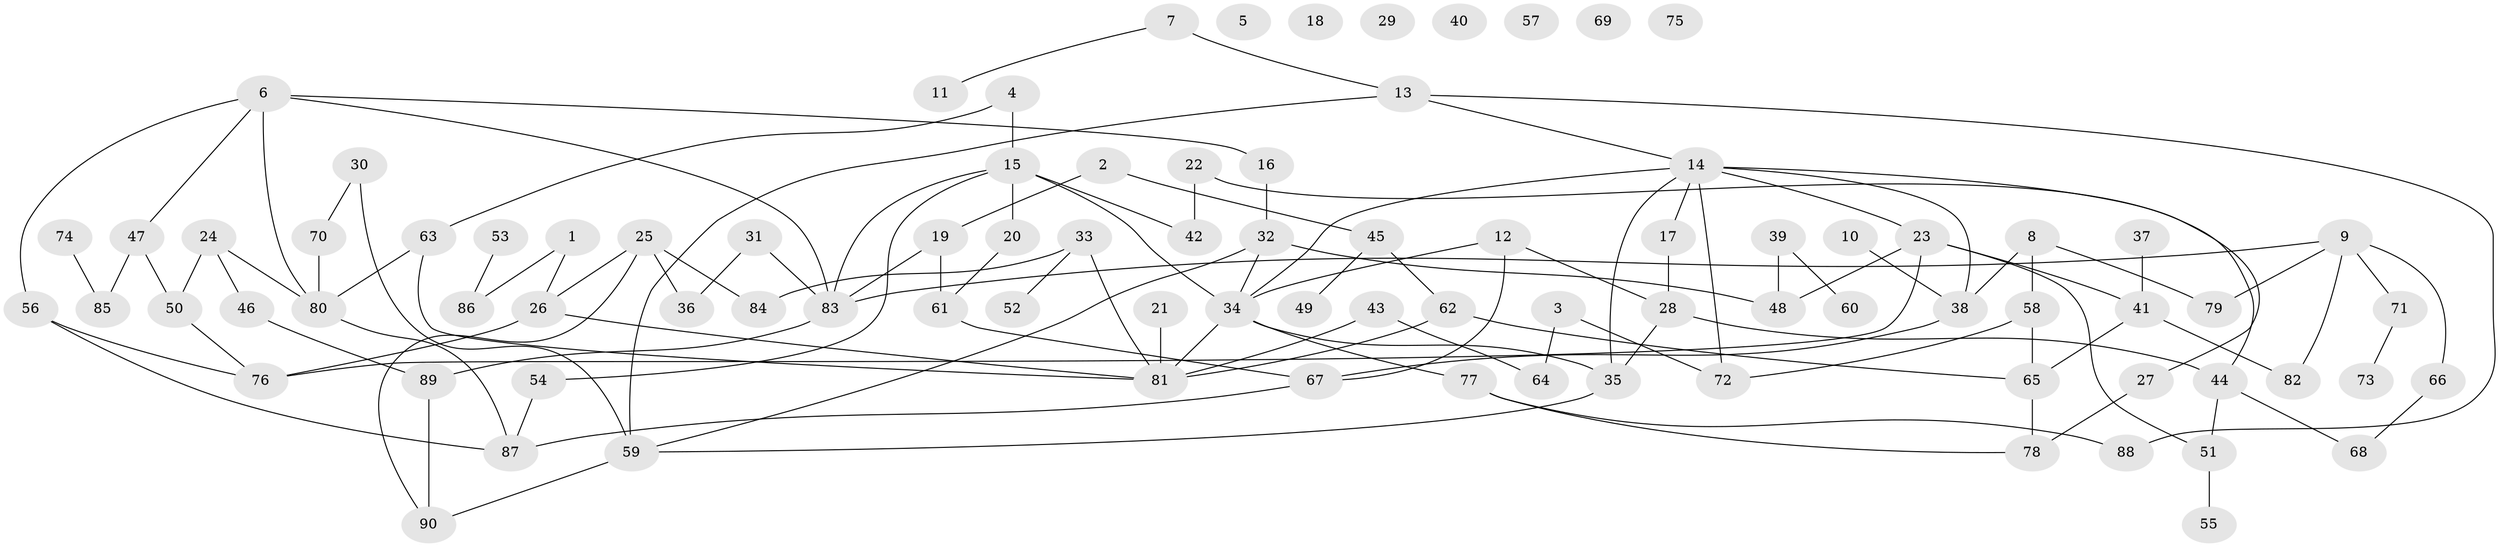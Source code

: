 // Generated by graph-tools (version 1.1) at 2025/33/03/09/25 02:33:59]
// undirected, 90 vertices, 120 edges
graph export_dot {
graph [start="1"]
  node [color=gray90,style=filled];
  1;
  2;
  3;
  4;
  5;
  6;
  7;
  8;
  9;
  10;
  11;
  12;
  13;
  14;
  15;
  16;
  17;
  18;
  19;
  20;
  21;
  22;
  23;
  24;
  25;
  26;
  27;
  28;
  29;
  30;
  31;
  32;
  33;
  34;
  35;
  36;
  37;
  38;
  39;
  40;
  41;
  42;
  43;
  44;
  45;
  46;
  47;
  48;
  49;
  50;
  51;
  52;
  53;
  54;
  55;
  56;
  57;
  58;
  59;
  60;
  61;
  62;
  63;
  64;
  65;
  66;
  67;
  68;
  69;
  70;
  71;
  72;
  73;
  74;
  75;
  76;
  77;
  78;
  79;
  80;
  81;
  82;
  83;
  84;
  85;
  86;
  87;
  88;
  89;
  90;
  1 -- 26;
  1 -- 86;
  2 -- 19;
  2 -- 45;
  3 -- 64;
  3 -- 72;
  4 -- 15;
  4 -- 63;
  6 -- 16;
  6 -- 47;
  6 -- 56;
  6 -- 80;
  6 -- 83;
  7 -- 11;
  7 -- 13;
  8 -- 38;
  8 -- 58;
  8 -- 79;
  9 -- 66;
  9 -- 71;
  9 -- 79;
  9 -- 82;
  9 -- 83;
  10 -- 38;
  12 -- 28;
  12 -- 34;
  12 -- 67;
  13 -- 14;
  13 -- 59;
  13 -- 88;
  14 -- 17;
  14 -- 23;
  14 -- 27;
  14 -- 34;
  14 -- 35;
  14 -- 38;
  14 -- 72;
  15 -- 20;
  15 -- 34;
  15 -- 42;
  15 -- 54;
  15 -- 83;
  16 -- 32;
  17 -- 28;
  19 -- 61;
  19 -- 83;
  20 -- 61;
  21 -- 81;
  22 -- 42;
  22 -- 44;
  23 -- 41;
  23 -- 48;
  23 -- 51;
  23 -- 76;
  24 -- 46;
  24 -- 50;
  24 -- 80;
  25 -- 26;
  25 -- 36;
  25 -- 84;
  25 -- 90;
  26 -- 76;
  26 -- 81;
  27 -- 78;
  28 -- 35;
  28 -- 44;
  30 -- 59;
  30 -- 70;
  31 -- 36;
  31 -- 83;
  32 -- 34;
  32 -- 48;
  32 -- 59;
  33 -- 52;
  33 -- 81;
  33 -- 84;
  34 -- 35;
  34 -- 77;
  34 -- 81;
  35 -- 59;
  37 -- 41;
  38 -- 67;
  39 -- 48;
  39 -- 60;
  41 -- 65;
  41 -- 82;
  43 -- 64;
  43 -- 81;
  44 -- 51;
  44 -- 68;
  45 -- 49;
  45 -- 62;
  46 -- 89;
  47 -- 50;
  47 -- 85;
  50 -- 76;
  51 -- 55;
  53 -- 86;
  54 -- 87;
  56 -- 76;
  56 -- 87;
  58 -- 65;
  58 -- 72;
  59 -- 90;
  61 -- 67;
  62 -- 65;
  62 -- 81;
  63 -- 80;
  63 -- 81;
  65 -- 78;
  66 -- 68;
  67 -- 87;
  70 -- 80;
  71 -- 73;
  74 -- 85;
  77 -- 78;
  77 -- 88;
  80 -- 87;
  83 -- 89;
  89 -- 90;
}
